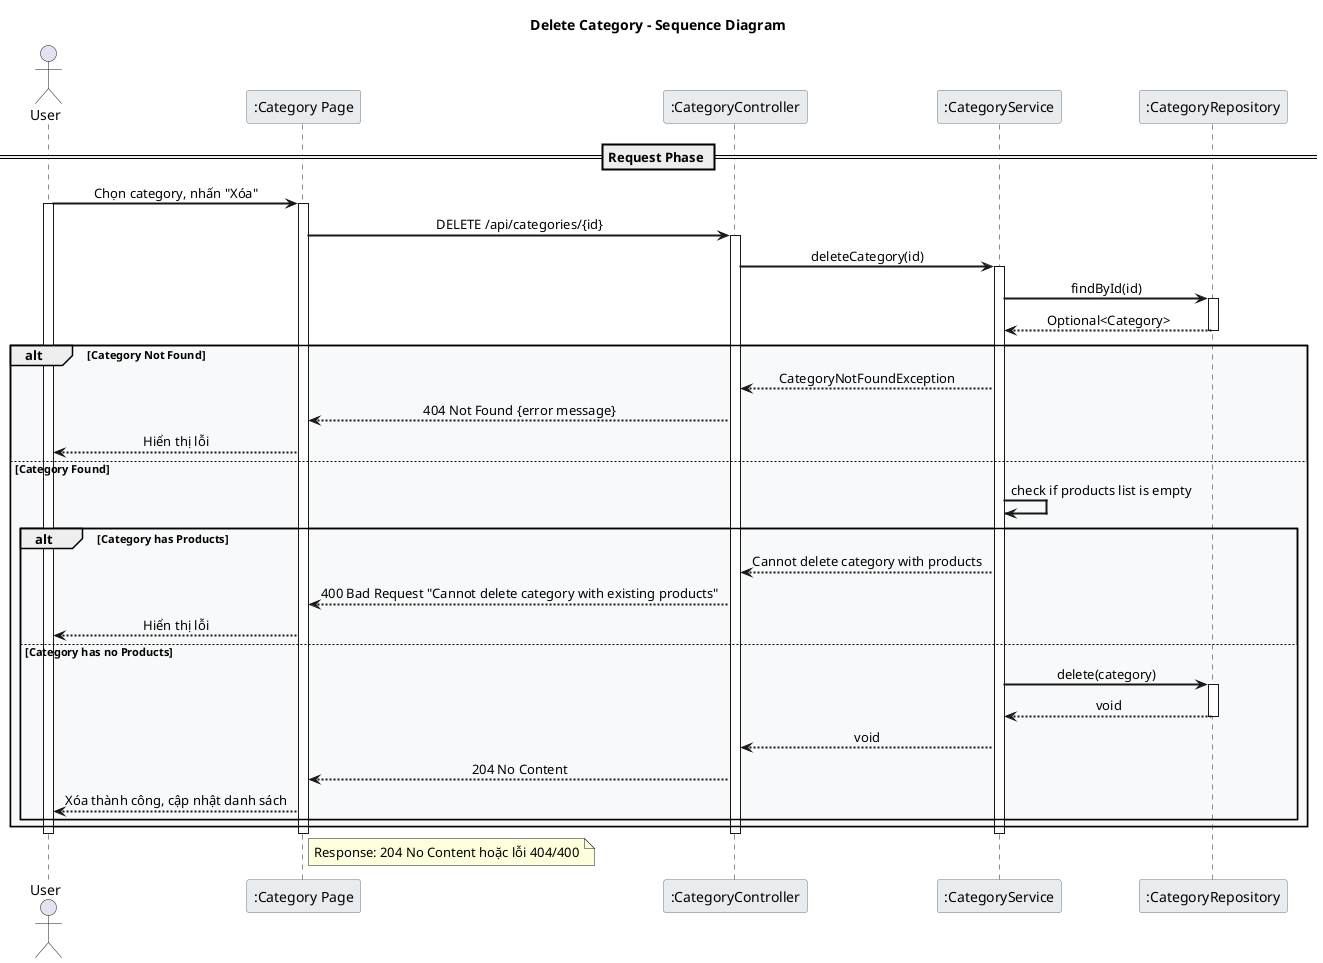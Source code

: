 @startuml Category_Delete_Sequence

skinparam backgroundColor white
skinparam sequenceArrowThickness 2
skinparam sequenceMessageAlign center
skinparam sequenceGroupBodyBackgroundColor #F8F9FA
skinparam sequenceParticipantBorderColor #6C757D
skinparam sequenceParticipantBackgroundColor #E9ECEF
skinparam sequenceLifeLineStroke dash

title Delete Category - Sequence Diagram

actor User as U
participant ":Category Page" as UI
participant ":CategoryController" as CC
participant ":CategoryService" as CS
participant ":CategoryRepository" as CR

== Request Phase ==
U -> UI: Chọn category, nhấn "Xóa"
activate U
activate UI
UI -> CC: DELETE /api/categories/{id}
activate CC
CC -> CS: deleteCategory(id)
activate CS
CS -> CR: findById(id)
activate CR
CR --> CS: Optional<Category>
deactivate CR
alt Category Not Found
    CS --> CC: CategoryNotFoundException
    CC --> UI: 404 Not Found {error message}
    UI --> U: Hiển thị lỗi
else Category Found
    CS -> CS: check if products list is empty
    alt Category has Products
        CS --> CC: Cannot delete category with products
        CC --> UI: 400 Bad Request "Cannot delete category with existing products"
        UI --> U: Hiển thị lỗi
    else Category has no Products
        CS -> CR: delete(category)
        activate CR
        CR --> CS: void
        deactivate CR
        CS --> CC: void
        CC --> UI: 204 No Content
        UI --> U: Xóa thành công, cập nhật danh sách
    end
end

deactivate CS
deactivate CC
deactivate UI
deactivate U

note right of UI
    Response: 204 No Content hoặc lỗi 404/400
end note

@enduml 